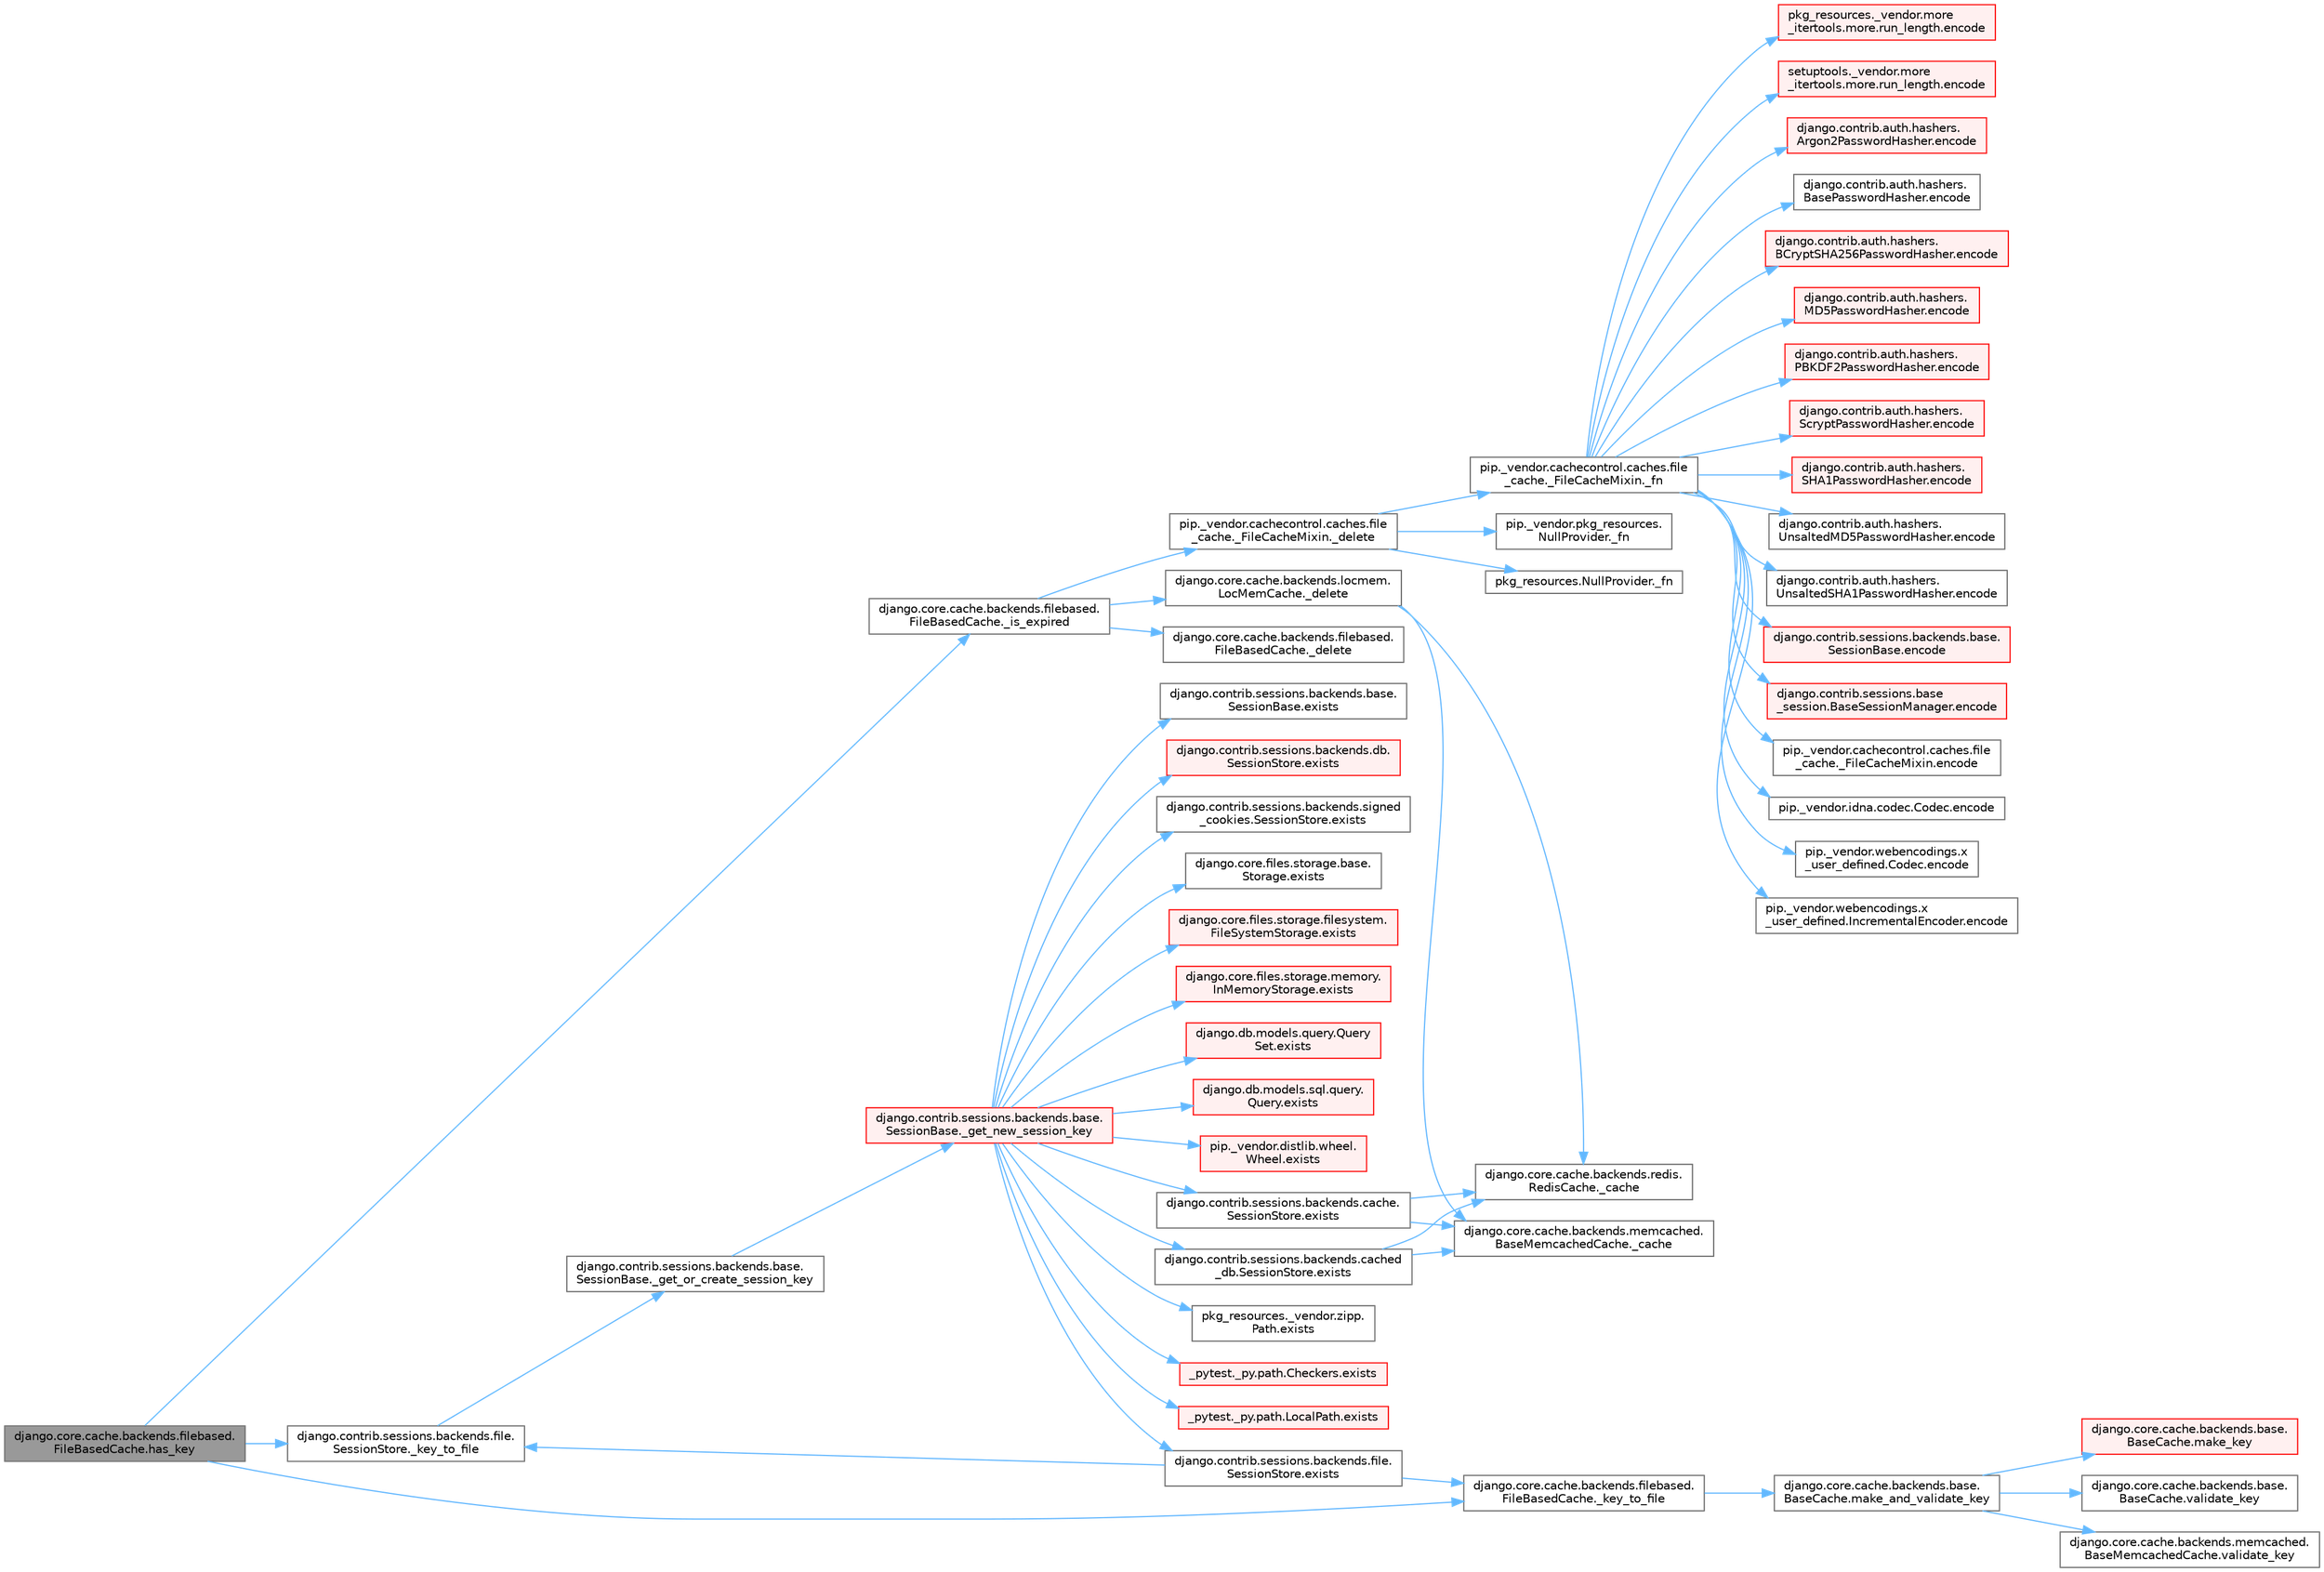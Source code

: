 digraph "django.core.cache.backends.filebased.FileBasedCache.has_key"
{
 // LATEX_PDF_SIZE
  bgcolor="transparent";
  edge [fontname=Helvetica,fontsize=10,labelfontname=Helvetica,labelfontsize=10];
  node [fontname=Helvetica,fontsize=10,shape=box,height=0.2,width=0.4];
  rankdir="LR";
  Node1 [id="Node000001",label="django.core.cache.backends.filebased.\lFileBasedCache.has_key",height=0.2,width=0.4,color="gray40", fillcolor="grey60", style="filled", fontcolor="black",tooltip=" "];
  Node1 -> Node2 [id="edge1_Node000001_Node000002",color="steelblue1",style="solid",tooltip=" "];
  Node2 [id="Node000002",label="django.core.cache.backends.filebased.\lFileBasedCache._is_expired",height=0.2,width=0.4,color="grey40", fillcolor="white", style="filled",URL="$classdjango_1_1core_1_1cache_1_1backends_1_1filebased_1_1_file_based_cache.html#af3482c2f13017de51865d2b8297e8cbb",tooltip=" "];
  Node2 -> Node3 [id="edge2_Node000002_Node000003",color="steelblue1",style="solid",tooltip=" "];
  Node3 [id="Node000003",label="django.core.cache.backends.filebased.\lFileBasedCache._delete",height=0.2,width=0.4,color="grey40", fillcolor="white", style="filled",URL="$classdjango_1_1core_1_1cache_1_1backends_1_1filebased_1_1_file_based_cache.html#ac033ced64f5ca1bf3b728dc1d63e2ef1",tooltip=" "];
  Node2 -> Node4 [id="edge3_Node000002_Node000004",color="steelblue1",style="solid",tooltip=" "];
  Node4 [id="Node000004",label="django.core.cache.backends.locmem.\lLocMemCache._delete",height=0.2,width=0.4,color="grey40", fillcolor="white", style="filled",URL="$classdjango_1_1core_1_1cache_1_1backends_1_1locmem_1_1_loc_mem_cache.html#a35a0476d20943eec2733379c5bbdaab6",tooltip=" "];
  Node4 -> Node5 [id="edge4_Node000004_Node000005",color="steelblue1",style="solid",tooltip=" "];
  Node5 [id="Node000005",label="django.core.cache.backends.memcached.\lBaseMemcachedCache._cache",height=0.2,width=0.4,color="grey40", fillcolor="white", style="filled",URL="$classdjango_1_1core_1_1cache_1_1backends_1_1memcached_1_1_base_memcached_cache.html#afd8573b5388481b004d795d02a7eebd3",tooltip=" "];
  Node4 -> Node6 [id="edge5_Node000004_Node000006",color="steelblue1",style="solid",tooltip=" "];
  Node6 [id="Node000006",label="django.core.cache.backends.redis.\lRedisCache._cache",height=0.2,width=0.4,color="grey40", fillcolor="white", style="filled",URL="$classdjango_1_1core_1_1cache_1_1backends_1_1redis_1_1_redis_cache.html#a38c228bbd313c586cb7de900681708e7",tooltip=" "];
  Node2 -> Node7 [id="edge6_Node000002_Node000007",color="steelblue1",style="solid",tooltip=" "];
  Node7 [id="Node000007",label="pip._vendor.cachecontrol.caches.file\l_cache._FileCacheMixin._delete",height=0.2,width=0.4,color="grey40", fillcolor="white", style="filled",URL="$classpip_1_1__vendor_1_1cachecontrol_1_1caches_1_1file__cache_1_1___file_cache_mixin.html#a0ebc930693f8386cf1231d4ab04fb800",tooltip=" "];
  Node7 -> Node8 [id="edge7_Node000007_Node000008",color="steelblue1",style="solid",tooltip=" "];
  Node8 [id="Node000008",label="pip._vendor.cachecontrol.caches.file\l_cache._FileCacheMixin._fn",height=0.2,width=0.4,color="grey40", fillcolor="white", style="filled",URL="$classpip_1_1__vendor_1_1cachecontrol_1_1caches_1_1file__cache_1_1___file_cache_mixin.html#a8e94253502ca252f8c8ca1e4921fd42f",tooltip=" "];
  Node8 -> Node9 [id="edge8_Node000008_Node000009",color="steelblue1",style="solid",tooltip=" "];
  Node9 [id="Node000009",label="django.contrib.auth.hashers.\lArgon2PasswordHasher.encode",height=0.2,width=0.4,color="red", fillcolor="#FFF0F0", style="filled",URL="$classdjango_1_1contrib_1_1auth_1_1hashers_1_1_argon2_password_hasher.html#a0ed201c5832e89c4a3272c737dfc7567",tooltip=" "];
  Node8 -> Node960 [id="edge9_Node000008_Node000960",color="steelblue1",style="solid",tooltip=" "];
  Node960 [id="Node000960",label="django.contrib.auth.hashers.\lBasePasswordHasher.encode",height=0.2,width=0.4,color="grey40", fillcolor="white", style="filled",URL="$classdjango_1_1contrib_1_1auth_1_1hashers_1_1_base_password_hasher.html#a49e16f7e023ad167dd6f01072a5f968c",tooltip=" "];
  Node8 -> Node961 [id="edge10_Node000008_Node000961",color="steelblue1",style="solid",tooltip=" "];
  Node961 [id="Node000961",label="django.contrib.auth.hashers.\lBCryptSHA256PasswordHasher.encode",height=0.2,width=0.4,color="red", fillcolor="#FFF0F0", style="filled",URL="$classdjango_1_1contrib_1_1auth_1_1hashers_1_1_b_crypt_s_h_a256_password_hasher.html#a7fac654818c9a8cfe6a5df3fefe957a1",tooltip=" "];
  Node8 -> Node963 [id="edge11_Node000008_Node000963",color="steelblue1",style="solid",tooltip=" "];
  Node963 [id="Node000963",label="django.contrib.auth.hashers.\lMD5PasswordHasher.encode",height=0.2,width=0.4,color="red", fillcolor="#FFF0F0", style="filled",URL="$classdjango_1_1contrib_1_1auth_1_1hashers_1_1_m_d5_password_hasher.html#a29f8262e9e43c545f678e6598e40de64",tooltip=" "];
  Node8 -> Node965 [id="edge12_Node000008_Node000965",color="steelblue1",style="solid",tooltip=" "];
  Node965 [id="Node000965",label="django.contrib.auth.hashers.\lPBKDF2PasswordHasher.encode",height=0.2,width=0.4,color="red", fillcolor="#FFF0F0", style="filled",URL="$classdjango_1_1contrib_1_1auth_1_1hashers_1_1_p_b_k_d_f2_password_hasher.html#ab9612c1c9ad15cb0d0ae22b7c8f68f9d",tooltip=" "];
  Node8 -> Node966 [id="edge13_Node000008_Node000966",color="steelblue1",style="solid",tooltip=" "];
  Node966 [id="Node000966",label="django.contrib.auth.hashers.\lScryptPasswordHasher.encode",height=0.2,width=0.4,color="red", fillcolor="#FFF0F0", style="filled",URL="$classdjango_1_1contrib_1_1auth_1_1hashers_1_1_scrypt_password_hasher.html#a1a5a33b642b1c9e74c5fd8a7c599b06b",tooltip=" "];
  Node8 -> Node969 [id="edge14_Node000008_Node000969",color="steelblue1",style="solid",tooltip=" "];
  Node969 [id="Node000969",label="django.contrib.auth.hashers.\lSHA1PasswordHasher.encode",height=0.2,width=0.4,color="red", fillcolor="#FFF0F0", style="filled",URL="$classdjango_1_1contrib_1_1auth_1_1hashers_1_1_s_h_a1_password_hasher.html#a0bfd20e2b7729426887b049a14ce2822",tooltip=" "];
  Node8 -> Node970 [id="edge15_Node000008_Node000970",color="steelblue1",style="solid",tooltip=" "];
  Node970 [id="Node000970",label="django.contrib.auth.hashers.\lUnsaltedMD5PasswordHasher.encode",height=0.2,width=0.4,color="grey40", fillcolor="white", style="filled",URL="$classdjango_1_1contrib_1_1auth_1_1hashers_1_1_unsalted_m_d5_password_hasher.html#aafaa43801909c99c302a04d06be41299",tooltip=" "];
  Node8 -> Node971 [id="edge16_Node000008_Node000971",color="steelblue1",style="solid",tooltip=" "];
  Node971 [id="Node000971",label="django.contrib.auth.hashers.\lUnsaltedSHA1PasswordHasher.encode",height=0.2,width=0.4,color="grey40", fillcolor="white", style="filled",URL="$classdjango_1_1contrib_1_1auth_1_1hashers_1_1_unsalted_s_h_a1_password_hasher.html#a4704b6dcaa06a4e1db963ece790b3847",tooltip=" "];
  Node8 -> Node972 [id="edge17_Node000008_Node000972",color="steelblue1",style="solid",tooltip=" "];
  Node972 [id="Node000972",label="django.contrib.sessions.backends.base.\lSessionBase.encode",height=0.2,width=0.4,color="red", fillcolor="#FFF0F0", style="filled",URL="$classdjango_1_1contrib_1_1sessions_1_1backends_1_1base_1_1_session_base.html#a852f82138ea80dfbd7fd279fe91d5044",tooltip=" "];
  Node8 -> Node974 [id="edge18_Node000008_Node000974",color="steelblue1",style="solid",tooltip=" "];
  Node974 [id="Node000974",label="django.contrib.sessions.base\l_session.BaseSessionManager.encode",height=0.2,width=0.4,color="red", fillcolor="#FFF0F0", style="filled",URL="$classdjango_1_1contrib_1_1sessions_1_1base__session_1_1_base_session_manager.html#a3306b0924783edcd31d0d8617cc0e1f0",tooltip=" "];
  Node8 -> Node975 [id="edge19_Node000008_Node000975",color="steelblue1",style="solid",tooltip=" "];
  Node975 [id="Node000975",label="pip._vendor.cachecontrol.caches.file\l_cache._FileCacheMixin.encode",height=0.2,width=0.4,color="grey40", fillcolor="white", style="filled",URL="$classpip_1_1__vendor_1_1cachecontrol_1_1caches_1_1file__cache_1_1___file_cache_mixin.html#aeae959f7f51e1fcae81aa78cf60b3e9a",tooltip=" "];
  Node8 -> Node976 [id="edge20_Node000008_Node000976",color="steelblue1",style="solid",tooltip=" "];
  Node976 [id="Node000976",label="pip._vendor.idna.codec.Codec.encode",height=0.2,width=0.4,color="grey40", fillcolor="white", style="filled",URL="$classpip_1_1__vendor_1_1idna_1_1codec_1_1_codec.html#a9da6c15f576553401b4635ccef55c7fc",tooltip=" "];
  Node8 -> Node977 [id="edge21_Node000008_Node000977",color="steelblue1",style="solid",tooltip=" "];
  Node977 [id="Node000977",label="pip._vendor.webencodings.x\l_user_defined.Codec.encode",height=0.2,width=0.4,color="grey40", fillcolor="white", style="filled",URL="$classpip_1_1__vendor_1_1webencodings_1_1x__user__defined_1_1_codec.html#aa4f3a4f213fe2bbee440fc3732e43139",tooltip=" "];
  Node8 -> Node978 [id="edge22_Node000008_Node000978",color="steelblue1",style="solid",tooltip=" "];
  Node978 [id="Node000978",label="pip._vendor.webencodings.x\l_user_defined.IncrementalEncoder.encode",height=0.2,width=0.4,color="grey40", fillcolor="white", style="filled",URL="$classpip_1_1__vendor_1_1webencodings_1_1x__user__defined_1_1_incremental_encoder.html#a8177e86c819f3b1cde8e3ee686b7f6c7",tooltip=" "];
  Node8 -> Node979 [id="edge23_Node000008_Node000979",color="steelblue1",style="solid",tooltip=" "];
  Node979 [id="Node000979",label="pkg_resources._vendor.more\l_itertools.more.run_length.encode",height=0.2,width=0.4,color="red", fillcolor="#FFF0F0", style="filled",URL="$classpkg__resources_1_1__vendor_1_1more__itertools_1_1more_1_1run__length.html#a6dd9fc60d11560ef2d0ac1c2576be735",tooltip=" "];
  Node8 -> Node981 [id="edge24_Node000008_Node000981",color="steelblue1",style="solid",tooltip=" "];
  Node981 [id="Node000981",label="setuptools._vendor.more\l_itertools.more.run_length.encode",height=0.2,width=0.4,color="red", fillcolor="#FFF0F0", style="filled",URL="$classsetuptools_1_1__vendor_1_1more__itertools_1_1more_1_1run__length.html#ad58076551271fa2a775b12129df70509",tooltip=" "];
  Node7 -> Node2215 [id="edge25_Node000007_Node002215",color="steelblue1",style="solid",tooltip=" "];
  Node2215 [id="Node002215",label="pip._vendor.pkg_resources.\lNullProvider._fn",height=0.2,width=0.4,color="grey40", fillcolor="white", style="filled",URL="$classpip_1_1__vendor_1_1pkg__resources_1_1_null_provider.html#a4fc89ef82dcd36b0f8d2b32e07778642",tooltip=" "];
  Node7 -> Node2216 [id="edge26_Node000007_Node002216",color="steelblue1",style="solid",tooltip=" "];
  Node2216 [id="Node002216",label="pkg_resources.NullProvider._fn",height=0.2,width=0.4,color="grey40", fillcolor="white", style="filled",URL="$classpkg__resources_1_1_null_provider.html#afcef4a35e4bbbd95f7454fad3fba8f34",tooltip=" "];
  Node1 -> Node1459 [id="edge27_Node000001_Node001459",color="steelblue1",style="solid",tooltip=" "];
  Node1459 [id="Node001459",label="django.contrib.sessions.backends.file.\lSessionStore._key_to_file",height=0.2,width=0.4,color="grey40", fillcolor="white", style="filled",URL="$classdjango_1_1contrib_1_1sessions_1_1backends_1_1file_1_1_session_store.html#a88358e39efe75a4622d40b1102e67f93",tooltip=" "];
  Node1459 -> Node1460 [id="edge28_Node001459_Node001460",color="steelblue1",style="solid",tooltip=" "];
  Node1460 [id="Node001460",label="django.contrib.sessions.backends.base.\lSessionBase._get_or_create_session_key",height=0.2,width=0.4,color="grey40", fillcolor="white", style="filled",URL="$classdjango_1_1contrib_1_1sessions_1_1backends_1_1base_1_1_session_base.html#a30b440c400e1f442d4f9f10e9b913d55",tooltip=" "];
  Node1460 -> Node1461 [id="edge29_Node001460_Node001461",color="steelblue1",style="solid",tooltip=" "];
  Node1461 [id="Node001461",label="django.contrib.sessions.backends.base.\lSessionBase._get_new_session_key",height=0.2,width=0.4,color="red", fillcolor="#FFF0F0", style="filled",URL="$classdjango_1_1contrib_1_1sessions_1_1backends_1_1base_1_1_session_base.html#aa4fa1e405a4b97410d84bee8c9cf5e65",tooltip=" "];
  Node1461 -> Node1462 [id="edge30_Node001461_Node001462",color="steelblue1",style="solid",tooltip=" "];
  Node1462 [id="Node001462",label="_pytest._py.path.Checkers.exists",height=0.2,width=0.4,color="red", fillcolor="#FFF0F0", style="filled",URL="$class__pytest_1_1__py_1_1path_1_1_checkers.html#a6dedf7a0277eaf69dd3a07ba46033cd0",tooltip=" "];
  Node1461 -> Node1463 [id="edge31_Node001461_Node001463",color="steelblue1",style="solid",tooltip=" "];
  Node1463 [id="Node001463",label="_pytest._py.path.LocalPath.exists",height=0.2,width=0.4,color="red", fillcolor="#FFF0F0", style="filled",URL="$class__pytest_1_1__py_1_1path_1_1_local_path.html#a3fbaec6b6f93562fa73a23530e92d148",tooltip=" "];
  Node1461 -> Node3013 [id="edge32_Node001461_Node003013",color="steelblue1",style="solid",tooltip=" "];
  Node3013 [id="Node003013",label="django.contrib.sessions.backends.base.\lSessionBase.exists",height=0.2,width=0.4,color="grey40", fillcolor="white", style="filled",URL="$classdjango_1_1contrib_1_1sessions_1_1backends_1_1base_1_1_session_base.html#a7bf2b4a5ceb726441c06bf9122c392ab",tooltip=" "];
  Node1461 -> Node3014 [id="edge33_Node001461_Node003014",color="steelblue1",style="solid",tooltip=" "];
  Node3014 [id="Node003014",label="django.contrib.sessions.backends.cache.\lSessionStore.exists",height=0.2,width=0.4,color="grey40", fillcolor="white", style="filled",URL="$classdjango_1_1contrib_1_1sessions_1_1backends_1_1cache_1_1_session_store.html#a253d926e3014bb124eaa4c182a641d66",tooltip=" "];
  Node3014 -> Node5 [id="edge34_Node003014_Node000005",color="steelblue1",style="solid",tooltip=" "];
  Node3014 -> Node6 [id="edge35_Node003014_Node000006",color="steelblue1",style="solid",tooltip=" "];
  Node1461 -> Node3015 [id="edge36_Node001461_Node003015",color="steelblue1",style="solid",tooltip=" "];
  Node3015 [id="Node003015",label="django.contrib.sessions.backends.cached\l_db.SessionStore.exists",height=0.2,width=0.4,color="grey40", fillcolor="white", style="filled",URL="$classdjango_1_1contrib_1_1sessions_1_1backends_1_1cached__db_1_1_session_store.html#ab4d6e8179354888e2ce4f8deb80d49f4",tooltip=" "];
  Node3015 -> Node5 [id="edge37_Node003015_Node000005",color="steelblue1",style="solid",tooltip=" "];
  Node3015 -> Node6 [id="edge38_Node003015_Node000006",color="steelblue1",style="solid",tooltip=" "];
  Node1461 -> Node3016 [id="edge39_Node001461_Node003016",color="steelblue1",style="solid",tooltip=" "];
  Node3016 [id="Node003016",label="django.contrib.sessions.backends.db.\lSessionStore.exists",height=0.2,width=0.4,color="red", fillcolor="#FFF0F0", style="filled",URL="$classdjango_1_1contrib_1_1sessions_1_1backends_1_1db_1_1_session_store.html#ad80b6beee2197e5e67edc89f63c95bf5",tooltip=" "];
  Node1461 -> Node3017 [id="edge40_Node001461_Node003017",color="steelblue1",style="solid",tooltip=" "];
  Node3017 [id="Node003017",label="django.contrib.sessions.backends.file.\lSessionStore.exists",height=0.2,width=0.4,color="grey40", fillcolor="white", style="filled",URL="$classdjango_1_1contrib_1_1sessions_1_1backends_1_1file_1_1_session_store.html#ac71713367271770f0725f65d90ea66c5",tooltip=" "];
  Node3017 -> Node1459 [id="edge41_Node003017_Node001459",color="steelblue1",style="solid",tooltip=" "];
  Node3017 -> Node2457 [id="edge42_Node003017_Node002457",color="steelblue1",style="solid",tooltip=" "];
  Node2457 [id="Node002457",label="django.core.cache.backends.filebased.\lFileBasedCache._key_to_file",height=0.2,width=0.4,color="grey40", fillcolor="white", style="filled",URL="$classdjango_1_1core_1_1cache_1_1backends_1_1filebased_1_1_file_based_cache.html#a609a352ed94a630e0195ea562de545da",tooltip=" "];
  Node2457 -> Node1454 [id="edge43_Node002457_Node001454",color="steelblue1",style="solid",tooltip=" "];
  Node1454 [id="Node001454",label="django.core.cache.backends.base.\lBaseCache.make_and_validate_key",height=0.2,width=0.4,color="grey40", fillcolor="white", style="filled",URL="$classdjango_1_1core_1_1cache_1_1backends_1_1base_1_1_base_cache.html#a167e3a6c65f782f011f4a0f4da30d4f5",tooltip=" "];
  Node1454 -> Node1455 [id="edge44_Node001454_Node001455",color="steelblue1",style="solid",tooltip=" "];
  Node1455 [id="Node001455",label="django.core.cache.backends.base.\lBaseCache.make_key",height=0.2,width=0.4,color="red", fillcolor="#FFF0F0", style="filled",URL="$classdjango_1_1core_1_1cache_1_1backends_1_1base_1_1_base_cache.html#a5f0fc765671e4fe6607242a26c62c4ba",tooltip=" "];
  Node1454 -> Node1456 [id="edge45_Node001454_Node001456",color="steelblue1",style="solid",tooltip=" "];
  Node1456 [id="Node001456",label="django.core.cache.backends.base.\lBaseCache.validate_key",height=0.2,width=0.4,color="grey40", fillcolor="white", style="filled",URL="$classdjango_1_1core_1_1cache_1_1backends_1_1base_1_1_base_cache.html#a801be55d320e7b60bb6e2b712a20ee7d",tooltip=" "];
  Node1454 -> Node1457 [id="edge46_Node001454_Node001457",color="steelblue1",style="solid",tooltip=" "];
  Node1457 [id="Node001457",label="django.core.cache.backends.memcached.\lBaseMemcachedCache.validate_key",height=0.2,width=0.4,color="grey40", fillcolor="white", style="filled",URL="$classdjango_1_1core_1_1cache_1_1backends_1_1memcached_1_1_base_memcached_cache.html#aeed47edd6849cb95c9fa06462707bc18",tooltip=" "];
  Node1461 -> Node3018 [id="edge47_Node001461_Node003018",color="steelblue1",style="solid",tooltip=" "];
  Node3018 [id="Node003018",label="django.contrib.sessions.backends.signed\l_cookies.SessionStore.exists",height=0.2,width=0.4,color="grey40", fillcolor="white", style="filled",URL="$classdjango_1_1contrib_1_1sessions_1_1backends_1_1signed__cookies_1_1_session_store.html#a1aebd5a329bcb1ea4b1faf11e6c8eb81",tooltip=" "];
  Node1461 -> Node3019 [id="edge48_Node001461_Node003019",color="steelblue1",style="solid",tooltip=" "];
  Node3019 [id="Node003019",label="django.core.files.storage.base.\lStorage.exists",height=0.2,width=0.4,color="grey40", fillcolor="white", style="filled",URL="$classdjango_1_1core_1_1files_1_1storage_1_1base_1_1_storage.html#ad961e78432576b47c491cba6b9e53a33",tooltip=" "];
  Node1461 -> Node3020 [id="edge49_Node001461_Node003020",color="steelblue1",style="solid",tooltip=" "];
  Node3020 [id="Node003020",label="django.core.files.storage.filesystem.\lFileSystemStorage.exists",height=0.2,width=0.4,color="red", fillcolor="#FFF0F0", style="filled",URL="$classdjango_1_1core_1_1files_1_1storage_1_1filesystem_1_1_file_system_storage.html#a09638d435096d0b39bdbeaed81148baa",tooltip=" "];
  Node1461 -> Node3021 [id="edge50_Node001461_Node003021",color="steelblue1",style="solid",tooltip=" "];
  Node3021 [id="Node003021",label="django.core.files.storage.memory.\lInMemoryStorage.exists",height=0.2,width=0.4,color="red", fillcolor="#FFF0F0", style="filled",URL="$classdjango_1_1core_1_1files_1_1storage_1_1memory_1_1_in_memory_storage.html#a0fc0341e2cd9d6dd1d84facce7595070",tooltip=" "];
  Node1461 -> Node3022 [id="edge51_Node001461_Node003022",color="steelblue1",style="solid",tooltip=" "];
  Node3022 [id="Node003022",label="django.db.models.query.Query\lSet.exists",height=0.2,width=0.4,color="red", fillcolor="#FFF0F0", style="filled",URL="$classdjango_1_1db_1_1models_1_1query_1_1_query_set.html#ae07119b93f36fe3af50d3ee7538a68d1",tooltip=" "];
  Node1461 -> Node3023 [id="edge52_Node001461_Node003023",color="steelblue1",style="solid",tooltip=" "];
  Node3023 [id="Node003023",label="django.db.models.sql.query.\lQuery.exists",height=0.2,width=0.4,color="red", fillcolor="#FFF0F0", style="filled",URL="$classdjango_1_1db_1_1models_1_1sql_1_1query_1_1_query.html#ae5c8bc324c4badfdcba3d115464be353",tooltip=" "];
  Node1461 -> Node3024 [id="edge53_Node001461_Node003024",color="steelblue1",style="solid",tooltip=" "];
  Node3024 [id="Node003024",label="pip._vendor.distlib.wheel.\lWheel.exists",height=0.2,width=0.4,color="red", fillcolor="#FFF0F0", style="filled",URL="$classpip_1_1__vendor_1_1distlib_1_1wheel_1_1_wheel.html#a9ea7ded38fabd19aa8604ad550a8d6aa",tooltip=" "];
  Node1461 -> Node3025 [id="edge54_Node001461_Node003025",color="steelblue1",style="solid",tooltip=" "];
  Node3025 [id="Node003025",label="pkg_resources._vendor.zipp.\lPath.exists",height=0.2,width=0.4,color="grey40", fillcolor="white", style="filled",URL="$classpkg__resources_1_1__vendor_1_1zipp_1_1_path.html#ad9384fc611ced67d371e1dd1af2973c5",tooltip=" "];
  Node1 -> Node2457 [id="edge55_Node000001_Node002457",color="steelblue1",style="solid",tooltip=" "];
}
